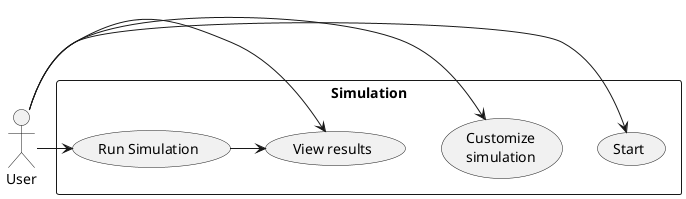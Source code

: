 @startuml Usecases
:User: 
rectangle Simulation {
    :User: -> (Start)
    :User: -> (Customize\nsimulation)
    :User: -> (Run Simulation)
    (Run Simulation) -> (View results)
    :User: -> (View results)
}
@enduml
